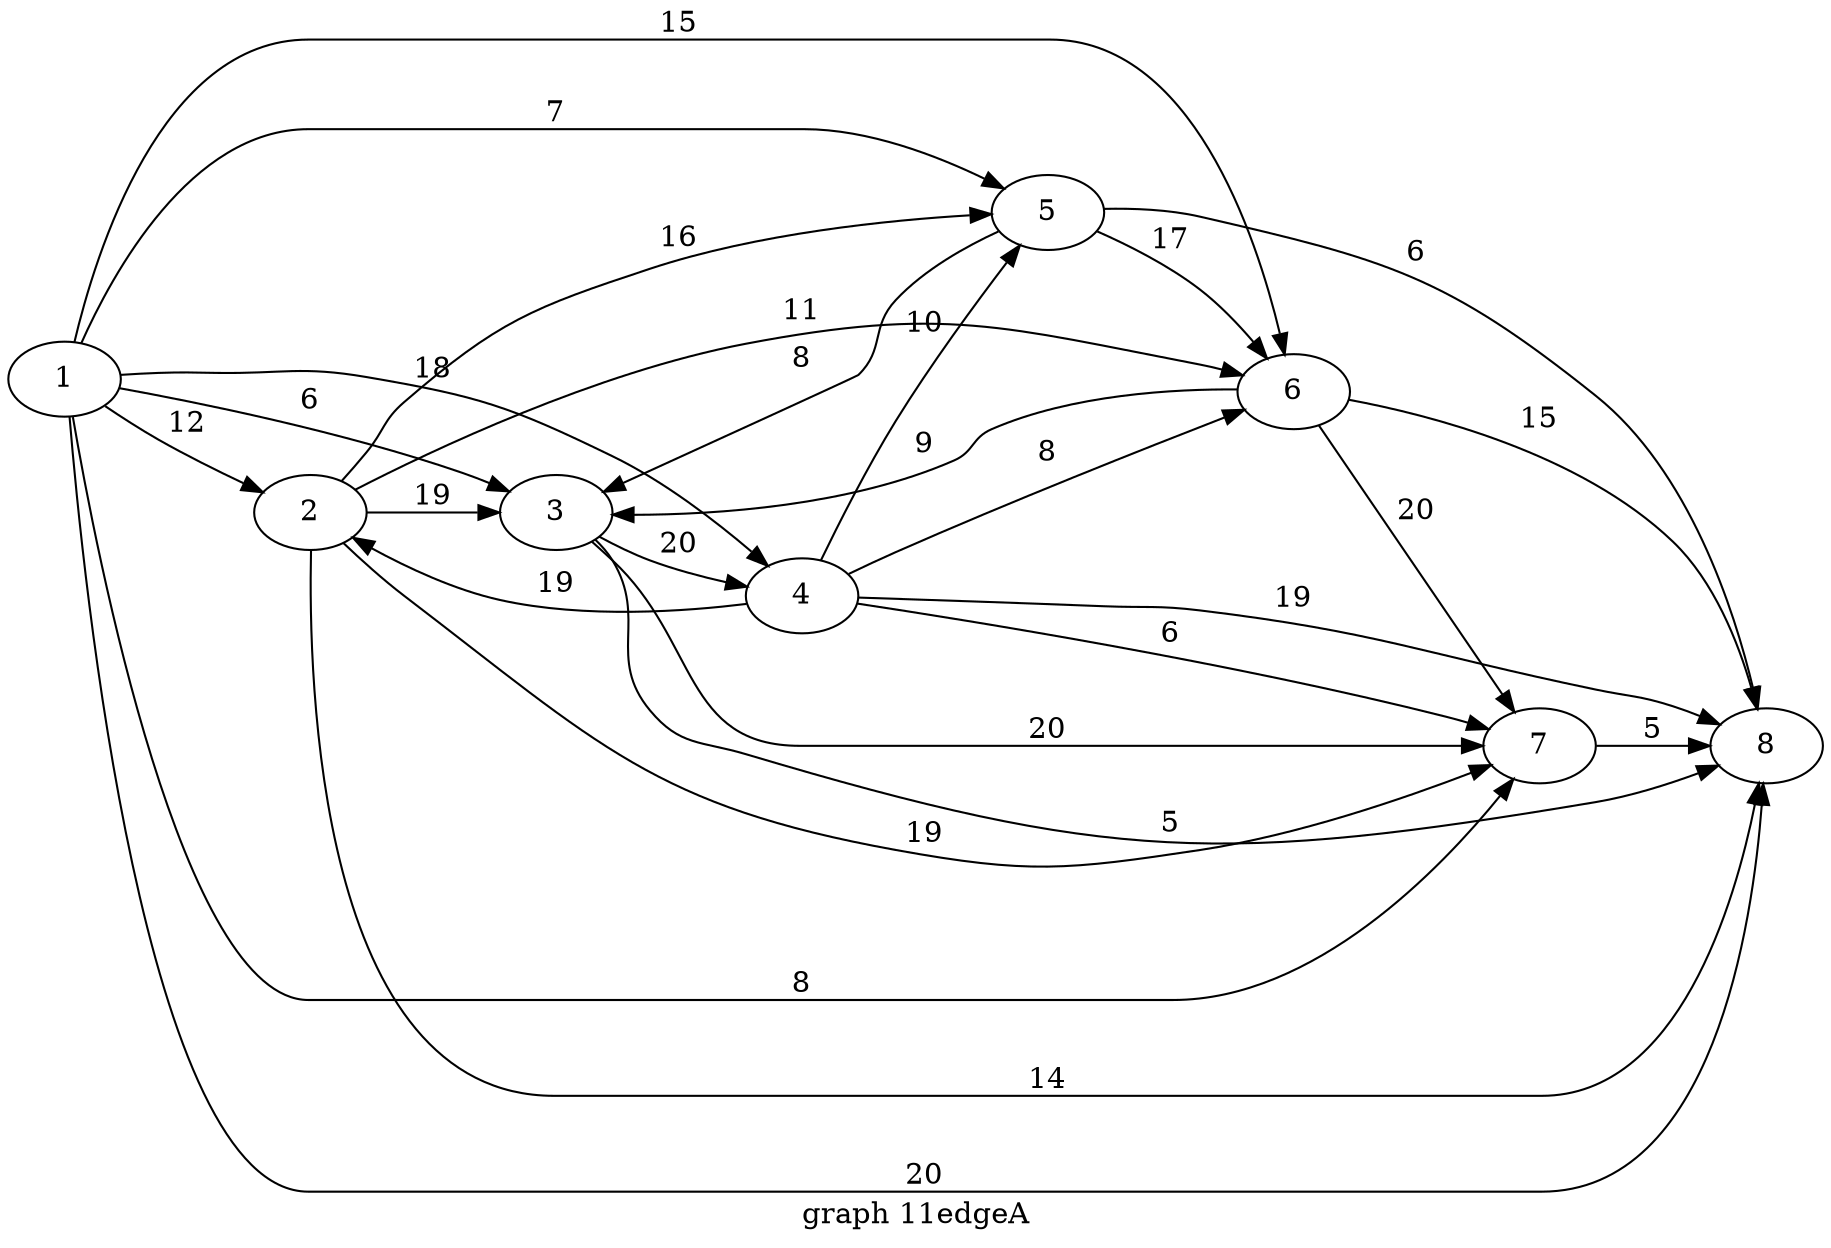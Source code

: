 digraph g{

rankdir = LR

1 -> 2 [label = " 12 "];
2 -> 3 [label = " 19 "];
3 -> 4 [label = " 20 "];
4 -> 5 [label = " 10 "];
5 -> 6 [label = " 17 "];
6 -> 7 [label = " 20 "];
7 -> 8 [label = " 5 "];
1 -> 3 [label = " 6 "];
1 -> 4 [label = " 18 "];
1 -> 5 [label = " 7 "];
1 -> 6 [label = " 15 "];
1 -> 7 [label = " 8 "];
1 -> 8 [label = " 20 "];
2 -> 8 [label = " 14 "];
3 -> 8 [label = " 5 "];
4 -> 8 [label = " 19 "];
5 -> 8 [label = " 6 "];
6 -> 8 [label = " 15 "];
5 -> 3 [label = " 8 "];
6 -> 3 [label = " 9 "];
4 -> 2 [label = " 19 "];
2 -> 5 [label = " 16 "];
2 -> 6 [label = " 11 "];
2 -> 7 [label = " 19 "];
3 -> 7 [label = " 20 "];
4 -> 6 [label = " 8 "];
4 -> 7 [label = " 6 "];

label = "graph 11edgeA"
}